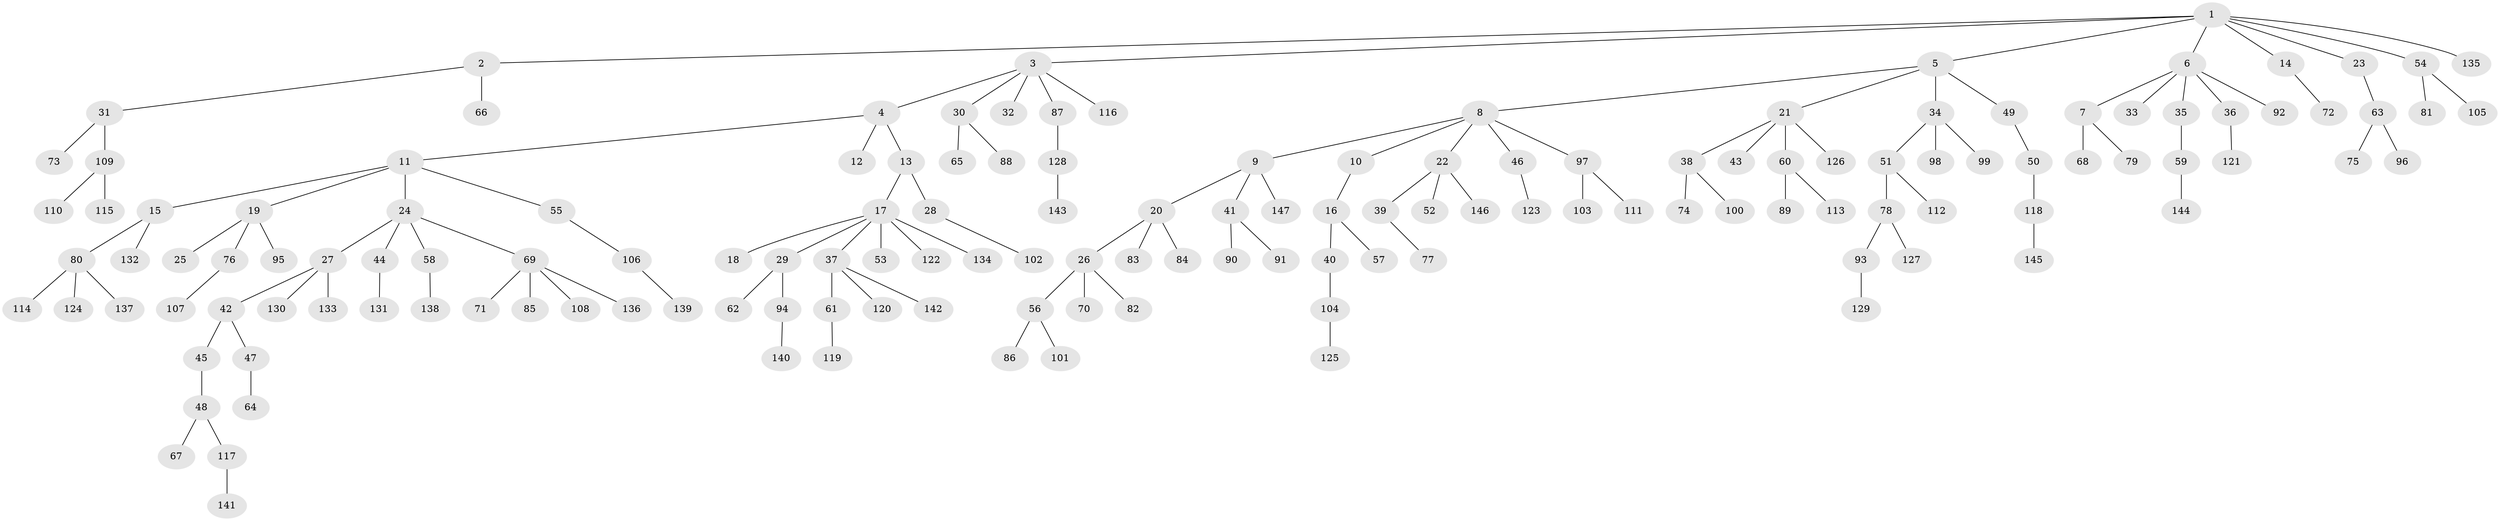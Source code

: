 // coarse degree distribution, {1: 0.8275862068965517, 3: 0.034482758620689655, 10: 0.034482758620689655, 2: 0.05172413793103448, 5: 0.017241379310344827, 4: 0.017241379310344827, 25: 0.017241379310344827}
// Generated by graph-tools (version 1.1) at 2025/56/03/04/25 21:56:34]
// undirected, 147 vertices, 146 edges
graph export_dot {
graph [start="1"]
  node [color=gray90,style=filled];
  1;
  2;
  3;
  4;
  5;
  6;
  7;
  8;
  9;
  10;
  11;
  12;
  13;
  14;
  15;
  16;
  17;
  18;
  19;
  20;
  21;
  22;
  23;
  24;
  25;
  26;
  27;
  28;
  29;
  30;
  31;
  32;
  33;
  34;
  35;
  36;
  37;
  38;
  39;
  40;
  41;
  42;
  43;
  44;
  45;
  46;
  47;
  48;
  49;
  50;
  51;
  52;
  53;
  54;
  55;
  56;
  57;
  58;
  59;
  60;
  61;
  62;
  63;
  64;
  65;
  66;
  67;
  68;
  69;
  70;
  71;
  72;
  73;
  74;
  75;
  76;
  77;
  78;
  79;
  80;
  81;
  82;
  83;
  84;
  85;
  86;
  87;
  88;
  89;
  90;
  91;
  92;
  93;
  94;
  95;
  96;
  97;
  98;
  99;
  100;
  101;
  102;
  103;
  104;
  105;
  106;
  107;
  108;
  109;
  110;
  111;
  112;
  113;
  114;
  115;
  116;
  117;
  118;
  119;
  120;
  121;
  122;
  123;
  124;
  125;
  126;
  127;
  128;
  129;
  130;
  131;
  132;
  133;
  134;
  135;
  136;
  137;
  138;
  139;
  140;
  141;
  142;
  143;
  144;
  145;
  146;
  147;
  1 -- 2;
  1 -- 3;
  1 -- 5;
  1 -- 6;
  1 -- 14;
  1 -- 23;
  1 -- 54;
  1 -- 135;
  2 -- 31;
  2 -- 66;
  3 -- 4;
  3 -- 30;
  3 -- 32;
  3 -- 87;
  3 -- 116;
  4 -- 11;
  4 -- 12;
  4 -- 13;
  5 -- 8;
  5 -- 21;
  5 -- 34;
  5 -- 49;
  6 -- 7;
  6 -- 33;
  6 -- 35;
  6 -- 36;
  6 -- 92;
  7 -- 68;
  7 -- 79;
  8 -- 9;
  8 -- 10;
  8 -- 22;
  8 -- 46;
  8 -- 97;
  9 -- 20;
  9 -- 41;
  9 -- 147;
  10 -- 16;
  11 -- 15;
  11 -- 19;
  11 -- 24;
  11 -- 55;
  13 -- 17;
  13 -- 28;
  14 -- 72;
  15 -- 80;
  15 -- 132;
  16 -- 40;
  16 -- 57;
  17 -- 18;
  17 -- 29;
  17 -- 37;
  17 -- 53;
  17 -- 122;
  17 -- 134;
  19 -- 25;
  19 -- 76;
  19 -- 95;
  20 -- 26;
  20 -- 83;
  20 -- 84;
  21 -- 38;
  21 -- 43;
  21 -- 60;
  21 -- 126;
  22 -- 39;
  22 -- 52;
  22 -- 146;
  23 -- 63;
  24 -- 27;
  24 -- 44;
  24 -- 58;
  24 -- 69;
  26 -- 56;
  26 -- 70;
  26 -- 82;
  27 -- 42;
  27 -- 130;
  27 -- 133;
  28 -- 102;
  29 -- 62;
  29 -- 94;
  30 -- 65;
  30 -- 88;
  31 -- 73;
  31 -- 109;
  34 -- 51;
  34 -- 98;
  34 -- 99;
  35 -- 59;
  36 -- 121;
  37 -- 61;
  37 -- 120;
  37 -- 142;
  38 -- 74;
  38 -- 100;
  39 -- 77;
  40 -- 104;
  41 -- 90;
  41 -- 91;
  42 -- 45;
  42 -- 47;
  44 -- 131;
  45 -- 48;
  46 -- 123;
  47 -- 64;
  48 -- 67;
  48 -- 117;
  49 -- 50;
  50 -- 118;
  51 -- 78;
  51 -- 112;
  54 -- 81;
  54 -- 105;
  55 -- 106;
  56 -- 86;
  56 -- 101;
  58 -- 138;
  59 -- 144;
  60 -- 89;
  60 -- 113;
  61 -- 119;
  63 -- 75;
  63 -- 96;
  69 -- 71;
  69 -- 85;
  69 -- 108;
  69 -- 136;
  76 -- 107;
  78 -- 93;
  78 -- 127;
  80 -- 114;
  80 -- 124;
  80 -- 137;
  87 -- 128;
  93 -- 129;
  94 -- 140;
  97 -- 103;
  97 -- 111;
  104 -- 125;
  106 -- 139;
  109 -- 110;
  109 -- 115;
  117 -- 141;
  118 -- 145;
  128 -- 143;
}
